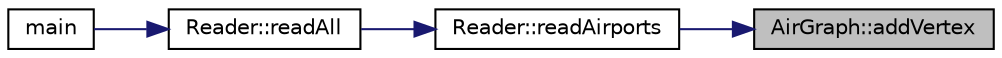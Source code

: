 digraph "AirGraph::addVertex"
{
 // LATEX_PDF_SIZE
  edge [fontname="Helvetica",fontsize="10",labelfontname="Helvetica",labelfontsize="10"];
  node [fontname="Helvetica",fontsize="10",shape=record];
  rankdir="RL";
  Node1 [label="AirGraph::addVertex",height=0.2,width=0.4,color="black", fillcolor="grey75", style="filled", fontcolor="black",tooltip="adds a vertex to the AirGraph @complexity O(1)"];
  Node1 -> Node2 [dir="back",color="midnightblue",fontsize="10",style="solid"];
  Node2 [label="Reader::readAirports",height=0.2,width=0.4,color="black", fillcolor="white", style="filled",URL="$classReader.html#a73a93ec23a010e773d42bb0ac96a23f1",tooltip="reads the file which contains information about the Airports"];
  Node2 -> Node3 [dir="back",color="midnightblue",fontsize="10",style="solid"];
  Node3 [label="Reader::readAll",height=0.2,width=0.4,color="black", fillcolor="white", style="filled",URL="$classReader.html#a5726b5e70d0d528c323a4f3b4fe3d12f",tooltip="reads all the files"];
  Node3 -> Node4 [dir="back",color="midnightblue",fontsize="10",style="solid"];
  Node4 [label="main",height=0.2,width=0.4,color="black", fillcolor="white", style="filled",URL="$main_8cpp.html#ae66f6b31b5ad750f1fe042a706a4e3d4",tooltip=" "];
}
